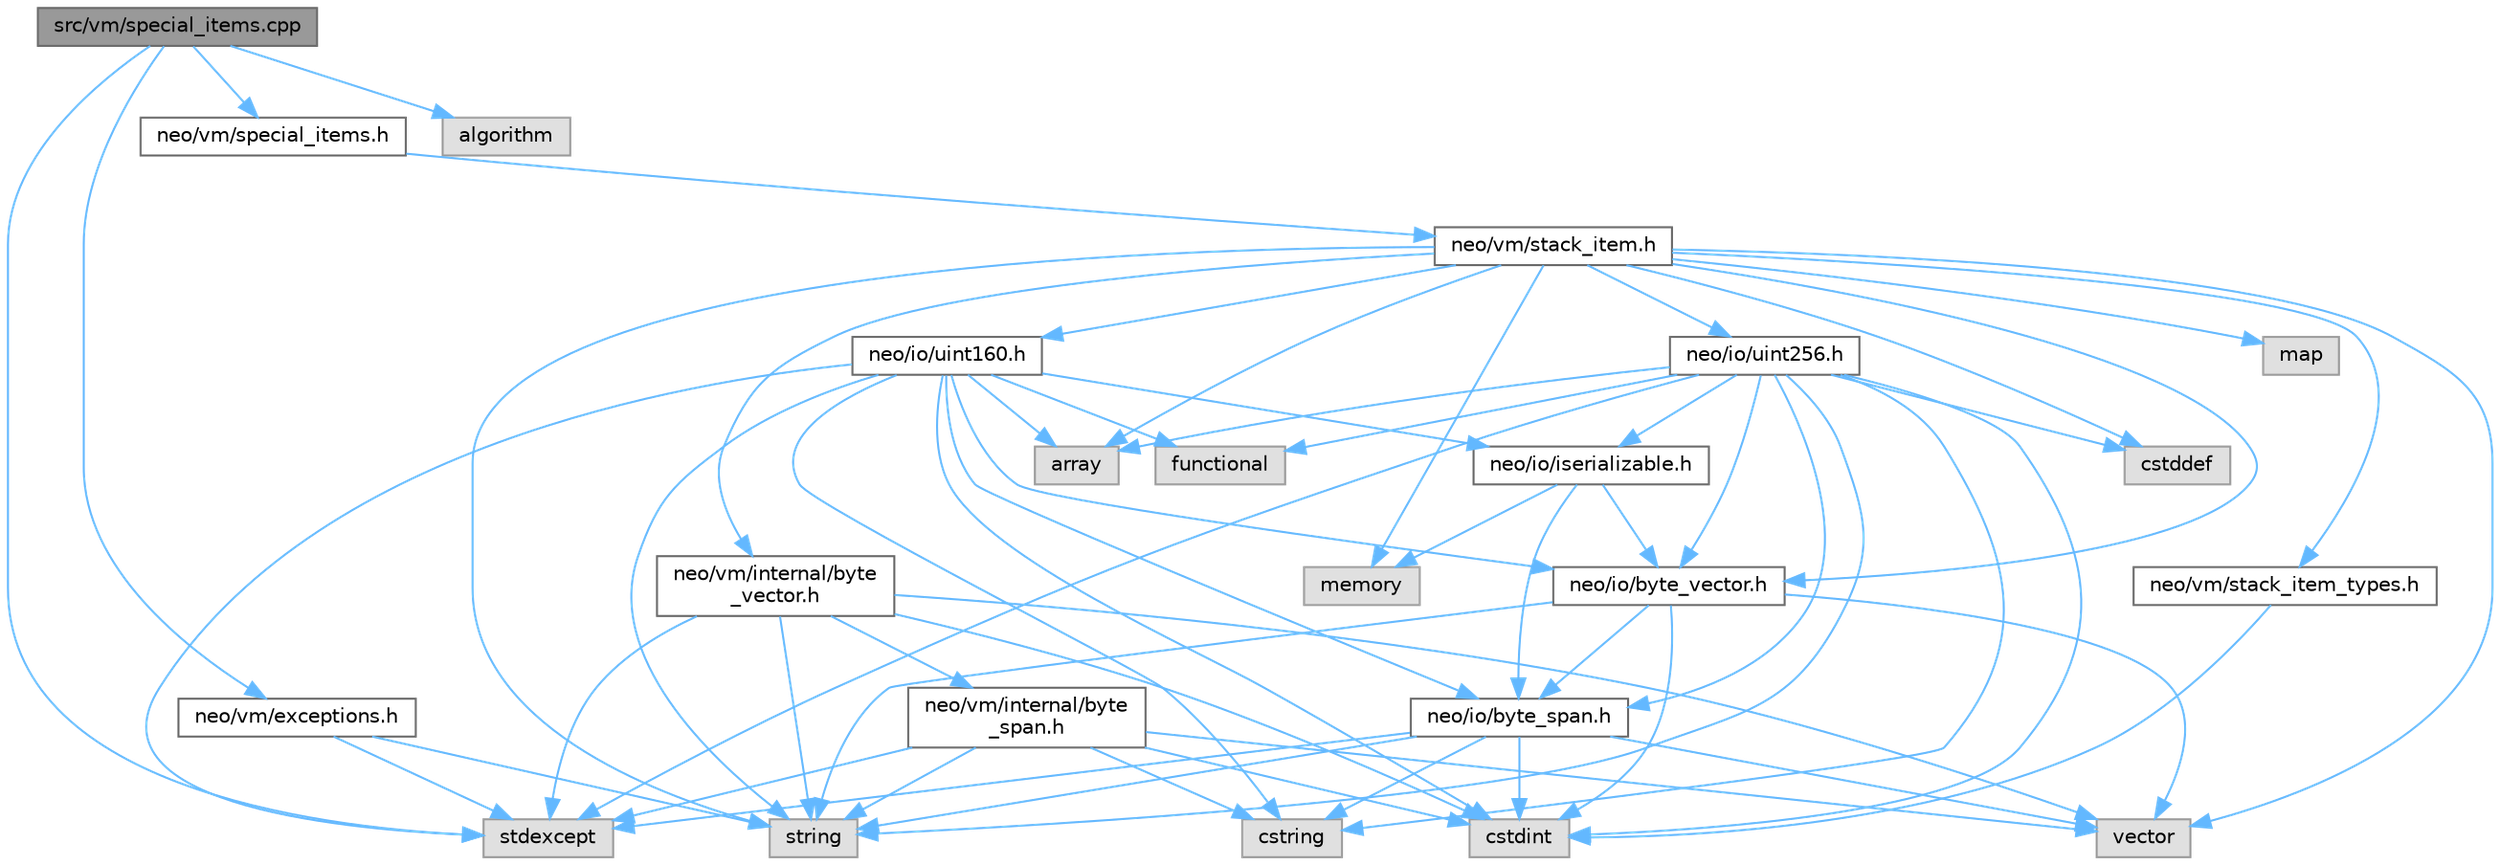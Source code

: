 digraph "src/vm/special_items.cpp"
{
 // LATEX_PDF_SIZE
  bgcolor="transparent";
  edge [fontname=Helvetica,fontsize=10,labelfontname=Helvetica,labelfontsize=10];
  node [fontname=Helvetica,fontsize=10,shape=box,height=0.2,width=0.4];
  Node1 [id="Node000001",label="src/vm/special_items.cpp",height=0.2,width=0.4,color="gray40", fillcolor="grey60", style="filled", fontcolor="black",tooltip=" "];
  Node1 -> Node2 [id="edge61_Node000001_Node000002",color="steelblue1",style="solid",tooltip=" "];
  Node2 [id="Node000002",label="neo/vm/exceptions.h",height=0.2,width=0.4,color="grey40", fillcolor="white", style="filled",URL="$vm_2exceptions_8h.html",tooltip=" "];
  Node2 -> Node3 [id="edge62_Node000002_Node000003",color="steelblue1",style="solid",tooltip=" "];
  Node3 [id="Node000003",label="stdexcept",height=0.2,width=0.4,color="grey60", fillcolor="#E0E0E0", style="filled",tooltip=" "];
  Node2 -> Node4 [id="edge63_Node000002_Node000004",color="steelblue1",style="solid",tooltip=" "];
  Node4 [id="Node000004",label="string",height=0.2,width=0.4,color="grey60", fillcolor="#E0E0E0", style="filled",tooltip=" "];
  Node1 -> Node5 [id="edge64_Node000001_Node000005",color="steelblue1",style="solid",tooltip=" "];
  Node5 [id="Node000005",label="neo/vm/special_items.h",height=0.2,width=0.4,color="grey40", fillcolor="white", style="filled",URL="$special__items_8h.html",tooltip=" "];
  Node5 -> Node6 [id="edge65_Node000005_Node000006",color="steelblue1",style="solid",tooltip=" "];
  Node6 [id="Node000006",label="neo/vm/stack_item.h",height=0.2,width=0.4,color="grey40", fillcolor="white", style="filled",URL="$stack__item_8h.html",tooltip=" "];
  Node6 -> Node7 [id="edge66_Node000006_Node000007",color="steelblue1",style="solid",tooltip=" "];
  Node7 [id="Node000007",label="neo/io/byte_vector.h",height=0.2,width=0.4,color="grey40", fillcolor="white", style="filled",URL="$io_2byte__vector_8h.html",tooltip=" "];
  Node7 -> Node8 [id="edge67_Node000007_Node000008",color="steelblue1",style="solid",tooltip=" "];
  Node8 [id="Node000008",label="neo/io/byte_span.h",height=0.2,width=0.4,color="grey40", fillcolor="white", style="filled",URL="$io_2byte__span_8h.html",tooltip=" "];
  Node8 -> Node9 [id="edge68_Node000008_Node000009",color="steelblue1",style="solid",tooltip=" "];
  Node9 [id="Node000009",label="cstdint",height=0.2,width=0.4,color="grey60", fillcolor="#E0E0E0", style="filled",tooltip=" "];
  Node8 -> Node10 [id="edge69_Node000008_Node000010",color="steelblue1",style="solid",tooltip=" "];
  Node10 [id="Node000010",label="cstring",height=0.2,width=0.4,color="grey60", fillcolor="#E0E0E0", style="filled",tooltip=" "];
  Node8 -> Node3 [id="edge70_Node000008_Node000003",color="steelblue1",style="solid",tooltip=" "];
  Node8 -> Node4 [id="edge71_Node000008_Node000004",color="steelblue1",style="solid",tooltip=" "];
  Node8 -> Node11 [id="edge72_Node000008_Node000011",color="steelblue1",style="solid",tooltip=" "];
  Node11 [id="Node000011",label="vector",height=0.2,width=0.4,color="grey60", fillcolor="#E0E0E0", style="filled",tooltip=" "];
  Node7 -> Node9 [id="edge73_Node000007_Node000009",color="steelblue1",style="solid",tooltip=" "];
  Node7 -> Node4 [id="edge74_Node000007_Node000004",color="steelblue1",style="solid",tooltip=" "];
  Node7 -> Node11 [id="edge75_Node000007_Node000011",color="steelblue1",style="solid",tooltip=" "];
  Node6 -> Node12 [id="edge76_Node000006_Node000012",color="steelblue1",style="solid",tooltip=" "];
  Node12 [id="Node000012",label="neo/io/uint160.h",height=0.2,width=0.4,color="grey40", fillcolor="white", style="filled",URL="$uint160_8h.html",tooltip=" "];
  Node12 -> Node8 [id="edge77_Node000012_Node000008",color="steelblue1",style="solid",tooltip=" "];
  Node12 -> Node7 [id="edge78_Node000012_Node000007",color="steelblue1",style="solid",tooltip=" "];
  Node12 -> Node13 [id="edge79_Node000012_Node000013",color="steelblue1",style="solid",tooltip=" "];
  Node13 [id="Node000013",label="neo/io/iserializable.h",height=0.2,width=0.4,color="grey40", fillcolor="white", style="filled",URL="$iserializable_8h.html",tooltip=" "];
  Node13 -> Node8 [id="edge80_Node000013_Node000008",color="steelblue1",style="solid",tooltip=" "];
  Node13 -> Node7 [id="edge81_Node000013_Node000007",color="steelblue1",style="solid",tooltip=" "];
  Node13 -> Node14 [id="edge82_Node000013_Node000014",color="steelblue1",style="solid",tooltip=" "];
  Node14 [id="Node000014",label="memory",height=0.2,width=0.4,color="grey60", fillcolor="#E0E0E0", style="filled",tooltip=" "];
  Node12 -> Node15 [id="edge83_Node000012_Node000015",color="steelblue1",style="solid",tooltip=" "];
  Node15 [id="Node000015",label="array",height=0.2,width=0.4,color="grey60", fillcolor="#E0E0E0", style="filled",tooltip=" "];
  Node12 -> Node9 [id="edge84_Node000012_Node000009",color="steelblue1",style="solid",tooltip=" "];
  Node12 -> Node10 [id="edge85_Node000012_Node000010",color="steelblue1",style="solid",tooltip=" "];
  Node12 -> Node16 [id="edge86_Node000012_Node000016",color="steelblue1",style="solid",tooltip=" "];
  Node16 [id="Node000016",label="functional",height=0.2,width=0.4,color="grey60", fillcolor="#E0E0E0", style="filled",tooltip=" "];
  Node12 -> Node3 [id="edge87_Node000012_Node000003",color="steelblue1",style="solid",tooltip=" "];
  Node12 -> Node4 [id="edge88_Node000012_Node000004",color="steelblue1",style="solid",tooltip=" "];
  Node6 -> Node17 [id="edge89_Node000006_Node000017",color="steelblue1",style="solid",tooltip=" "];
  Node17 [id="Node000017",label="neo/io/uint256.h",height=0.2,width=0.4,color="grey40", fillcolor="white", style="filled",URL="$uint256_8h.html",tooltip=" "];
  Node17 -> Node8 [id="edge90_Node000017_Node000008",color="steelblue1",style="solid",tooltip=" "];
  Node17 -> Node7 [id="edge91_Node000017_Node000007",color="steelblue1",style="solid",tooltip=" "];
  Node17 -> Node13 [id="edge92_Node000017_Node000013",color="steelblue1",style="solid",tooltip=" "];
  Node17 -> Node15 [id="edge93_Node000017_Node000015",color="steelblue1",style="solid",tooltip=" "];
  Node17 -> Node18 [id="edge94_Node000017_Node000018",color="steelblue1",style="solid",tooltip=" "];
  Node18 [id="Node000018",label="cstddef",height=0.2,width=0.4,color="grey60", fillcolor="#E0E0E0", style="filled",tooltip=" "];
  Node17 -> Node9 [id="edge95_Node000017_Node000009",color="steelblue1",style="solid",tooltip=" "];
  Node17 -> Node10 [id="edge96_Node000017_Node000010",color="steelblue1",style="solid",tooltip=" "];
  Node17 -> Node16 [id="edge97_Node000017_Node000016",color="steelblue1",style="solid",tooltip=" "];
  Node17 -> Node3 [id="edge98_Node000017_Node000003",color="steelblue1",style="solid",tooltip=" "];
  Node17 -> Node4 [id="edge99_Node000017_Node000004",color="steelblue1",style="solid",tooltip=" "];
  Node6 -> Node19 [id="edge100_Node000006_Node000019",color="steelblue1",style="solid",tooltip=" "];
  Node19 [id="Node000019",label="neo/vm/internal/byte\l_vector.h",height=0.2,width=0.4,color="grey40", fillcolor="white", style="filled",URL="$vm_2internal_2byte__vector_8h.html",tooltip=" "];
  Node19 -> Node20 [id="edge101_Node000019_Node000020",color="steelblue1",style="solid",tooltip=" "];
  Node20 [id="Node000020",label="neo/vm/internal/byte\l_span.h",height=0.2,width=0.4,color="grey40", fillcolor="white", style="filled",URL="$vm_2internal_2byte__span_8h.html",tooltip=" "];
  Node20 -> Node9 [id="edge102_Node000020_Node000009",color="steelblue1",style="solid",tooltip=" "];
  Node20 -> Node10 [id="edge103_Node000020_Node000010",color="steelblue1",style="solid",tooltip=" "];
  Node20 -> Node3 [id="edge104_Node000020_Node000003",color="steelblue1",style="solid",tooltip=" "];
  Node20 -> Node4 [id="edge105_Node000020_Node000004",color="steelblue1",style="solid",tooltip=" "];
  Node20 -> Node11 [id="edge106_Node000020_Node000011",color="steelblue1",style="solid",tooltip=" "];
  Node19 -> Node9 [id="edge107_Node000019_Node000009",color="steelblue1",style="solid",tooltip=" "];
  Node19 -> Node3 [id="edge108_Node000019_Node000003",color="steelblue1",style="solid",tooltip=" "];
  Node19 -> Node4 [id="edge109_Node000019_Node000004",color="steelblue1",style="solid",tooltip=" "];
  Node19 -> Node11 [id="edge110_Node000019_Node000011",color="steelblue1",style="solid",tooltip=" "];
  Node6 -> Node21 [id="edge111_Node000006_Node000021",color="steelblue1",style="solid",tooltip=" "];
  Node21 [id="Node000021",label="neo/vm/stack_item_types.h",height=0.2,width=0.4,color="grey40", fillcolor="white", style="filled",URL="$stack__item__types_8h.html",tooltip=" "];
  Node21 -> Node9 [id="edge112_Node000021_Node000009",color="steelblue1",style="solid",tooltip=" "];
  Node6 -> Node15 [id="edge113_Node000006_Node000015",color="steelblue1",style="solid",tooltip=" "];
  Node6 -> Node18 [id="edge114_Node000006_Node000018",color="steelblue1",style="solid",tooltip=" "];
  Node6 -> Node22 [id="edge115_Node000006_Node000022",color="steelblue1",style="solid",tooltip=" "];
  Node22 [id="Node000022",label="map",height=0.2,width=0.4,color="grey60", fillcolor="#E0E0E0", style="filled",tooltip=" "];
  Node6 -> Node14 [id="edge116_Node000006_Node000014",color="steelblue1",style="solid",tooltip=" "];
  Node6 -> Node4 [id="edge117_Node000006_Node000004",color="steelblue1",style="solid",tooltip=" "];
  Node6 -> Node11 [id="edge118_Node000006_Node000011",color="steelblue1",style="solid",tooltip=" "];
  Node1 -> Node23 [id="edge119_Node000001_Node000023",color="steelblue1",style="solid",tooltip=" "];
  Node23 [id="Node000023",label="algorithm",height=0.2,width=0.4,color="grey60", fillcolor="#E0E0E0", style="filled",tooltip=" "];
  Node1 -> Node3 [id="edge120_Node000001_Node000003",color="steelblue1",style="solid",tooltip=" "];
}
